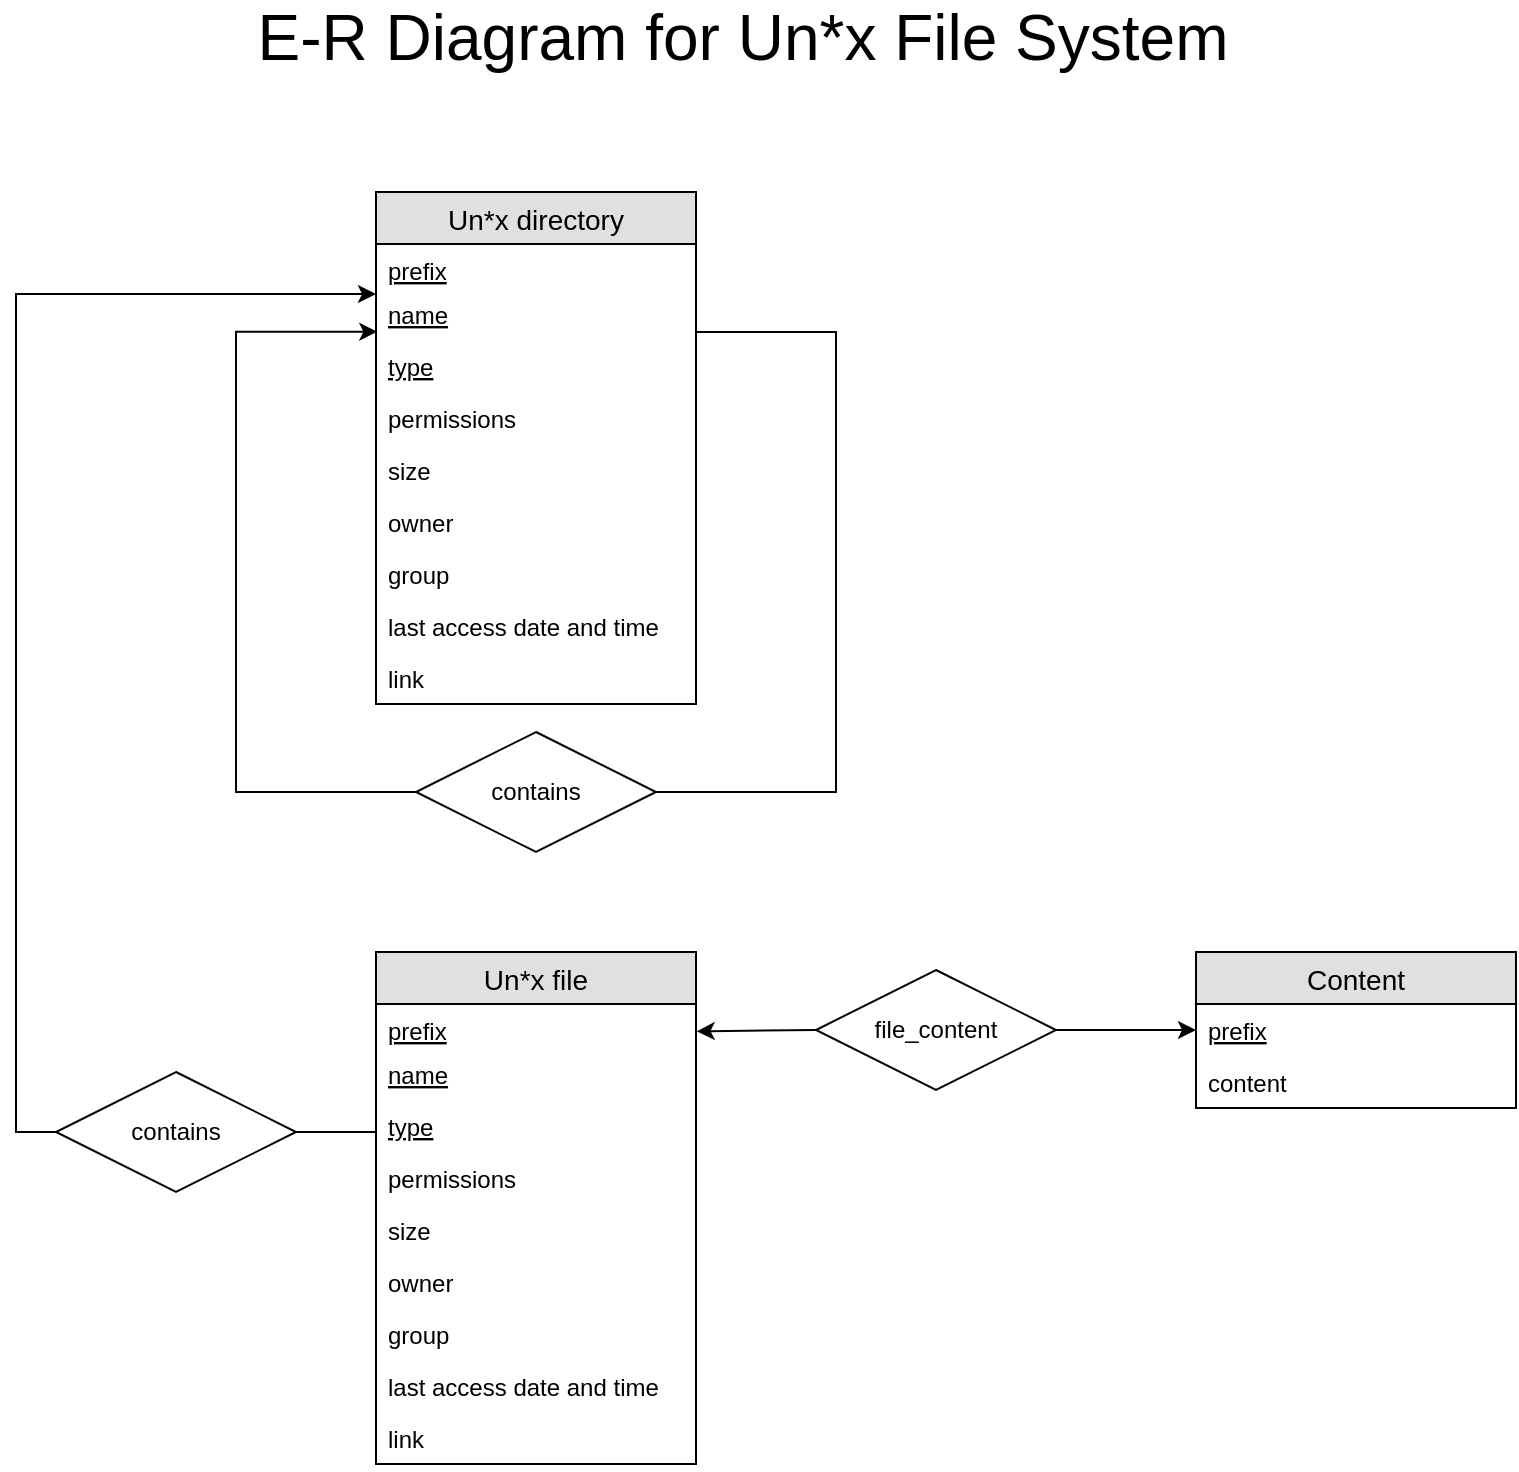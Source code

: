 <mxfile version="12.8.8" type="device"><diagram id="C5RBs43oDa-KdzZeNtuy" name="Page-1"><mxGraphModel dx="1738" dy="1124" grid="1" gridSize="10" guides="1" tooltips="1" connect="1" arrows="1" fold="1" page="1" pageScale="1" pageWidth="827" pageHeight="1169" math="0" shadow="0"><root><mxCell id="WIyWlLk6GJQsqaUBKTNV-0"/><mxCell id="WIyWlLk6GJQsqaUBKTNV-1" parent="WIyWlLk6GJQsqaUBKTNV-0"/><mxCell id="TUOOT5B0xVK5Oo_kzOyd-32" value="&lt;font style=&quot;font-size: 32px&quot;&gt;E-R Diagram for Un*x File System&lt;/font&gt;" style="text;html=1;align=center;verticalAlign=middle;resizable=0;points=[];autosize=1;" parent="WIyWlLk6GJQsqaUBKTNV-1" vertex="1"><mxGeometry x="163" y="78" width="500" height="30" as="geometry"/></mxCell><mxCell id="qXQYt-Zqcrl9LIeL69r9-24" value="Un*x directory" style="swimlane;fontStyle=0;childLayout=stackLayout;horizontal=1;startSize=26;fillColor=#e0e0e0;horizontalStack=0;resizeParent=1;resizeParentMax=0;resizeLast=0;collapsible=1;marginBottom=0;swimlaneFillColor=#ffffff;align=center;fontSize=14;" parent="WIyWlLk6GJQsqaUBKTNV-1" vertex="1"><mxGeometry x="230" y="170" width="160" height="256" as="geometry"/></mxCell><mxCell id="qXQYt-Zqcrl9LIeL69r9-26" value="prefix" style="text;strokeColor=none;fillColor=none;spacingLeft=4;spacingRight=4;overflow=hidden;rotatable=0;points=[[0,0.5],[1,0.5]];portConstraint=eastwest;fontSize=12;fontStyle=4" parent="qXQYt-Zqcrl9LIeL69r9-24" vertex="1"><mxGeometry y="26" width="160" height="22" as="geometry"/></mxCell><mxCell id="qXQYt-Zqcrl9LIeL69r9-25" value="name" style="text;strokeColor=none;fillColor=none;spacingLeft=4;spacingRight=4;overflow=hidden;rotatable=0;points=[[0,0.5],[1,0.5]];portConstraint=eastwest;fontSize=12;fontStyle=4" parent="qXQYt-Zqcrl9LIeL69r9-24" vertex="1"><mxGeometry y="48" width="160" height="26" as="geometry"/></mxCell><mxCell id="TUOOT5B0xVK5Oo_kzOyd-19" value="type" style="text;strokeColor=none;fillColor=none;spacingLeft=4;spacingRight=4;overflow=hidden;rotatable=0;points=[[0,0.5],[1,0.5]];portConstraint=eastwest;fontSize=12;fontStyle=4" parent="qXQYt-Zqcrl9LIeL69r9-24" vertex="1"><mxGeometry y="74" width="160" height="26" as="geometry"/></mxCell><mxCell id="qXQYt-Zqcrl9LIeL69r9-27" value="permissions" style="text;strokeColor=none;fillColor=none;spacingLeft=4;spacingRight=4;overflow=hidden;rotatable=0;points=[[0,0.5],[1,0.5]];portConstraint=eastwest;fontSize=12;" parent="qXQYt-Zqcrl9LIeL69r9-24" vertex="1"><mxGeometry y="100" width="160" height="26" as="geometry"/></mxCell><mxCell id="qXQYt-Zqcrl9LIeL69r9-33" value="size" style="text;strokeColor=none;fillColor=none;spacingLeft=4;spacingRight=4;overflow=hidden;rotatable=0;points=[[0,0.5],[1,0.5]];portConstraint=eastwest;fontSize=12;" parent="qXQYt-Zqcrl9LIeL69r9-24" vertex="1"><mxGeometry y="126" width="160" height="26" as="geometry"/></mxCell><mxCell id="qXQYt-Zqcrl9LIeL69r9-35" value="owner" style="text;strokeColor=none;fillColor=none;spacingLeft=4;spacingRight=4;overflow=hidden;rotatable=0;points=[[0,0.5],[1,0.5]];portConstraint=eastwest;fontSize=12;" parent="qXQYt-Zqcrl9LIeL69r9-24" vertex="1"><mxGeometry y="152" width="160" height="26" as="geometry"/></mxCell><mxCell id="qXQYt-Zqcrl9LIeL69r9-36" value="group" style="text;strokeColor=none;fillColor=none;spacingLeft=4;spacingRight=4;overflow=hidden;rotatable=0;points=[[0,0.5],[1,0.5]];portConstraint=eastwest;fontSize=12;" parent="qXQYt-Zqcrl9LIeL69r9-24" vertex="1"><mxGeometry y="178" width="160" height="26" as="geometry"/></mxCell><mxCell id="qXQYt-Zqcrl9LIeL69r9-34" value="last access date and time&#10;" style="text;strokeColor=none;fillColor=none;spacingLeft=4;spacingRight=4;overflow=hidden;rotatable=0;points=[[0,0.5],[1,0.5]];portConstraint=eastwest;fontSize=12;" parent="qXQYt-Zqcrl9LIeL69r9-24" vertex="1"><mxGeometry y="204" width="160" height="26" as="geometry"/></mxCell><mxCell id="qXQYt-Zqcrl9LIeL69r9-37" value="link&#10;" style="text;strokeColor=none;fillColor=none;spacingLeft=4;spacingRight=4;overflow=hidden;rotatable=0;points=[[0,0.5],[1,0.5]];portConstraint=eastwest;fontSize=12;" parent="qXQYt-Zqcrl9LIeL69r9-24" vertex="1"><mxGeometry y="230" width="160" height="26" as="geometry"/></mxCell><mxCell id="TUOOT5B0xVK5Oo_kzOyd-21" value="Un*x file" style="swimlane;fontStyle=0;childLayout=stackLayout;horizontal=1;startSize=26;fillColor=#e0e0e0;horizontalStack=0;resizeParent=1;resizeParentMax=0;resizeLast=0;collapsible=1;marginBottom=0;swimlaneFillColor=#ffffff;align=center;fontSize=14;" parent="WIyWlLk6GJQsqaUBKTNV-1" vertex="1"><mxGeometry x="230" y="550" width="160" height="256" as="geometry"/></mxCell><mxCell id="TUOOT5B0xVK5Oo_kzOyd-22" value="prefix" style="text;strokeColor=none;fillColor=none;spacingLeft=4;spacingRight=4;overflow=hidden;rotatable=0;points=[[0,0.5],[1,0.5]];portConstraint=eastwest;fontSize=12;fontStyle=4" parent="TUOOT5B0xVK5Oo_kzOyd-21" vertex="1"><mxGeometry y="26" width="160" height="22" as="geometry"/></mxCell><mxCell id="TUOOT5B0xVK5Oo_kzOyd-23" value="name" style="text;strokeColor=none;fillColor=none;spacingLeft=4;spacingRight=4;overflow=hidden;rotatable=0;points=[[0,0.5],[1,0.5]];portConstraint=eastwest;fontSize=12;fontStyle=4" parent="TUOOT5B0xVK5Oo_kzOyd-21" vertex="1"><mxGeometry y="48" width="160" height="26" as="geometry"/></mxCell><mxCell id="TUOOT5B0xVK5Oo_kzOyd-25" value="type" style="text;strokeColor=none;fillColor=none;spacingLeft=4;spacingRight=4;overflow=hidden;rotatable=0;points=[[0,0.5],[1,0.5]];portConstraint=eastwest;fontSize=12;fontStyle=4" parent="TUOOT5B0xVK5Oo_kzOyd-21" vertex="1"><mxGeometry y="74" width="160" height="26" as="geometry"/></mxCell><mxCell id="TUOOT5B0xVK5Oo_kzOyd-24" value="permissions" style="text;strokeColor=none;fillColor=none;spacingLeft=4;spacingRight=4;overflow=hidden;rotatable=0;points=[[0,0.5],[1,0.5]];portConstraint=eastwest;fontSize=12;" parent="TUOOT5B0xVK5Oo_kzOyd-21" vertex="1"><mxGeometry y="100" width="160" height="26" as="geometry"/></mxCell><mxCell id="TUOOT5B0xVK5Oo_kzOyd-26" value="size" style="text;strokeColor=none;fillColor=none;spacingLeft=4;spacingRight=4;overflow=hidden;rotatable=0;points=[[0,0.5],[1,0.5]];portConstraint=eastwest;fontSize=12;" parent="TUOOT5B0xVK5Oo_kzOyd-21" vertex="1"><mxGeometry y="126" width="160" height="26" as="geometry"/></mxCell><mxCell id="TUOOT5B0xVK5Oo_kzOyd-27" value="owner" style="text;strokeColor=none;fillColor=none;spacingLeft=4;spacingRight=4;overflow=hidden;rotatable=0;points=[[0,0.5],[1,0.5]];portConstraint=eastwest;fontSize=12;" parent="TUOOT5B0xVK5Oo_kzOyd-21" vertex="1"><mxGeometry y="152" width="160" height="26" as="geometry"/></mxCell><mxCell id="TUOOT5B0xVK5Oo_kzOyd-28" value="group" style="text;strokeColor=none;fillColor=none;spacingLeft=4;spacingRight=4;overflow=hidden;rotatable=0;points=[[0,0.5],[1,0.5]];portConstraint=eastwest;fontSize=12;" parent="TUOOT5B0xVK5Oo_kzOyd-21" vertex="1"><mxGeometry y="178" width="160" height="26" as="geometry"/></mxCell><mxCell id="TUOOT5B0xVK5Oo_kzOyd-29" value="last access date and time&#10;" style="text;strokeColor=none;fillColor=none;spacingLeft=4;spacingRight=4;overflow=hidden;rotatable=0;points=[[0,0.5],[1,0.5]];portConstraint=eastwest;fontSize=12;" parent="TUOOT5B0xVK5Oo_kzOyd-21" vertex="1"><mxGeometry y="204" width="160" height="26" as="geometry"/></mxCell><mxCell id="TUOOT5B0xVK5Oo_kzOyd-30" value="link&#10;" style="text;strokeColor=none;fillColor=none;spacingLeft=4;spacingRight=4;overflow=hidden;rotatable=0;points=[[0,0.5],[1,0.5]];portConstraint=eastwest;fontSize=12;" parent="TUOOT5B0xVK5Oo_kzOyd-21" vertex="1"><mxGeometry y="230" width="160" height="26" as="geometry"/></mxCell><mxCell id="GDn6QJohlyxu_7CfUu89-12" value="file_content" style="shape=rhombus;perimeter=rhombusPerimeter;whiteSpace=wrap;html=1;align=center;" vertex="1" parent="WIyWlLk6GJQsqaUBKTNV-1"><mxGeometry x="450" y="559" width="120" height="60" as="geometry"/></mxCell><mxCell id="GDn6QJohlyxu_7CfUu89-1" value="Content" style="swimlane;fontStyle=0;childLayout=stackLayout;horizontal=1;startSize=26;fillColor=#e0e0e0;horizontalStack=0;resizeParent=1;resizeParentMax=0;resizeLast=0;collapsible=1;marginBottom=0;swimlaneFillColor=#ffffff;align=center;fontSize=14;" vertex="1" parent="WIyWlLk6GJQsqaUBKTNV-1"><mxGeometry x="640" y="550" width="160" height="78" as="geometry"/></mxCell><mxCell id="GDn6QJohlyxu_7CfUu89-2" value="prefix" style="text;strokeColor=none;fillColor=none;spacingLeft=4;spacingRight=4;overflow=hidden;rotatable=0;points=[[0,0.5],[1,0.5]];portConstraint=eastwest;fontSize=12;fontStyle=4" vertex="1" parent="GDn6QJohlyxu_7CfUu89-1"><mxGeometry y="26" width="160" height="26" as="geometry"/></mxCell><mxCell id="GDn6QJohlyxu_7CfUu89-3" value="content" style="text;strokeColor=none;fillColor=none;spacingLeft=4;spacingRight=4;overflow=hidden;rotatable=0;points=[[0,0.5],[1,0.5]];portConstraint=eastwest;fontSize=12;" vertex="1" parent="GDn6QJohlyxu_7CfUu89-1"><mxGeometry y="52" width="160" height="26" as="geometry"/></mxCell><mxCell id="GDn6QJohlyxu_7CfUu89-13" value="" style="endArrow=classic;html=1;exitX=0;exitY=0.5;exitDx=0;exitDy=0;entryX=1.002;entryY=-0.321;entryDx=0;entryDy=0;entryPerimeter=0;" edge="1" parent="WIyWlLk6GJQsqaUBKTNV-1" source="GDn6QJohlyxu_7CfUu89-12" target="TUOOT5B0xVK5Oo_kzOyd-23"><mxGeometry width="50" height="50" relative="1" as="geometry"><mxPoint x="390" y="680" as="sourcePoint"/><mxPoint x="394" y="598" as="targetPoint"/></mxGeometry></mxCell><mxCell id="GDn6QJohlyxu_7CfUu89-15" value="" style="endArrow=classic;html=1;exitX=1;exitY=0.5;exitDx=0;exitDy=0;entryX=0;entryY=0.5;entryDx=0;entryDy=0;" edge="1" parent="WIyWlLk6GJQsqaUBKTNV-1" source="GDn6QJohlyxu_7CfUu89-12" target="GDn6QJohlyxu_7CfUu89-2"><mxGeometry width="50" height="50" relative="1" as="geometry"><mxPoint x="460" y="608" as="sourcePoint"/><mxPoint x="404" y="608" as="targetPoint"/></mxGeometry></mxCell><mxCell id="GDn6QJohlyxu_7CfUu89-18" value="contains" style="shape=rhombus;perimeter=rhombusPerimeter;whiteSpace=wrap;html=1;align=center;" vertex="1" parent="WIyWlLk6GJQsqaUBKTNV-1"><mxGeometry x="250" y="440" width="120" height="60" as="geometry"/></mxCell><mxCell id="GDn6QJohlyxu_7CfUu89-22" value="" style="edgeStyle=segmentEdgeStyle;endArrow=classic;html=1;entryX=0.004;entryY=-0.159;entryDx=0;entryDy=0;entryPerimeter=0;exitX=0;exitY=0.5;exitDx=0;exitDy=0;rounded=0;" edge="1" parent="WIyWlLk6GJQsqaUBKTNV-1" source="GDn6QJohlyxu_7CfUu89-18" target="TUOOT5B0xVK5Oo_kzOyd-19"><mxGeometry width="50" height="50" relative="1" as="geometry"><mxPoint x="130" y="350" as="sourcePoint"/><mxPoint x="190" y="240" as="targetPoint"/><Array as="points"><mxPoint x="160" y="470"/><mxPoint x="160" y="240"/></Array></mxGeometry></mxCell><mxCell id="GDn6QJohlyxu_7CfUu89-28" value="" style="edgeStyle=elbowEdgeStyle;elbow=horizontal;endArrow=none;html=1;strokeColor=#000000;rounded=0;jumpStyle=arc;endFill=0;entryX=1;entryY=0.5;entryDx=0;entryDy=0;" edge="1" parent="WIyWlLk6GJQsqaUBKTNV-1" target="GDn6QJohlyxu_7CfUu89-18"><mxGeometry width="50" height="50" relative="1" as="geometry"><mxPoint x="390" y="240" as="sourcePoint"/><mxPoint x="440" y="440" as="targetPoint"/><Array as="points"><mxPoint x="460" y="360"/><mxPoint x="480" y="220"/><mxPoint x="550" y="390"/></Array></mxGeometry></mxCell><mxCell id="GDn6QJohlyxu_7CfUu89-29" value="contains" style="shape=rhombus;perimeter=rhombusPerimeter;whiteSpace=wrap;html=1;align=center;" vertex="1" parent="WIyWlLk6GJQsqaUBKTNV-1"><mxGeometry x="70" y="610" width="120" height="60" as="geometry"/></mxCell><mxCell id="GDn6QJohlyxu_7CfUu89-31" value="" style="edgeStyle=segmentEdgeStyle;endArrow=classic;html=1;exitX=0;exitY=0.5;exitDx=0;exitDy=0;rounded=0;" edge="1" parent="WIyWlLk6GJQsqaUBKTNV-1" source="GDn6QJohlyxu_7CfUu89-29"><mxGeometry width="50" height="50" relative="1" as="geometry"><mxPoint x="260" y="480" as="sourcePoint"/><mxPoint x="230" y="221" as="targetPoint"/><Array as="points"><mxPoint x="50" y="221"/></Array></mxGeometry></mxCell><mxCell id="GDn6QJohlyxu_7CfUu89-32" value="" style="endArrow=none;html=1;strokeColor=#000000;exitX=1;exitY=0.5;exitDx=0;exitDy=0;" edge="1" parent="WIyWlLk6GJQsqaUBKTNV-1" source="GDn6QJohlyxu_7CfUu89-29"><mxGeometry width="50" height="50" relative="1" as="geometry"><mxPoint x="200" y="500" as="sourcePoint"/><mxPoint x="230" y="640" as="targetPoint"/></mxGeometry></mxCell></root></mxGraphModel></diagram></mxfile>